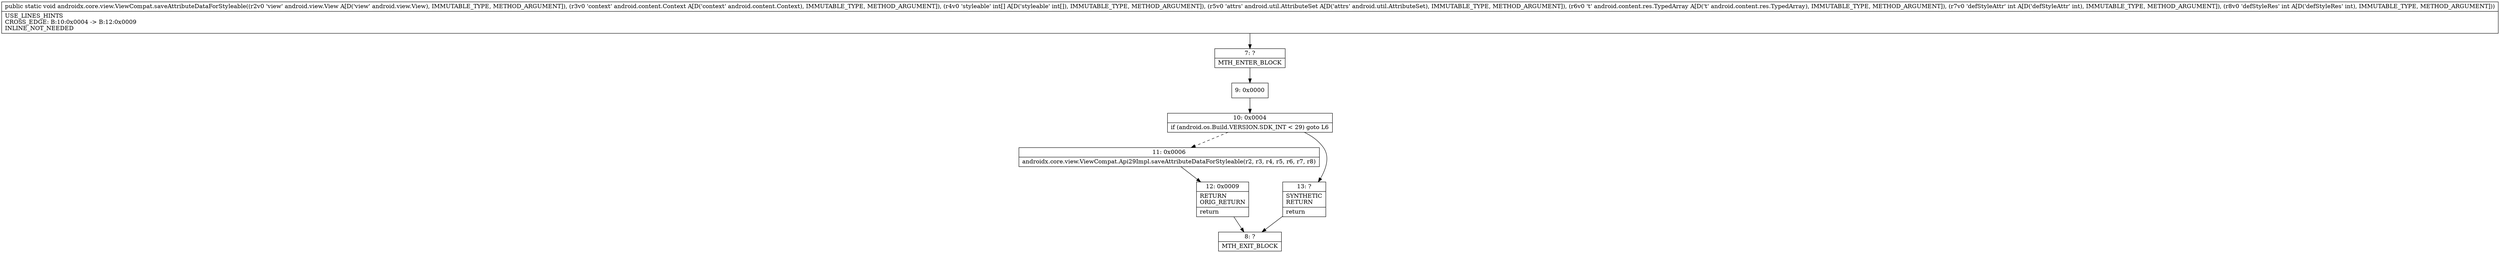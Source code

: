 digraph "CFG forandroidx.core.view.ViewCompat.saveAttributeDataForStyleable(Landroid\/view\/View;Landroid\/content\/Context;[ILandroid\/util\/AttributeSet;Landroid\/content\/res\/TypedArray;II)V" {
Node_7 [shape=record,label="{7\:\ ?|MTH_ENTER_BLOCK\l}"];
Node_9 [shape=record,label="{9\:\ 0x0000}"];
Node_10 [shape=record,label="{10\:\ 0x0004|if (android.os.Build.VERSION.SDK_INT \< 29) goto L6\l}"];
Node_11 [shape=record,label="{11\:\ 0x0006|androidx.core.view.ViewCompat.Api29Impl.saveAttributeDataForStyleable(r2, r3, r4, r5, r6, r7, r8)\l}"];
Node_12 [shape=record,label="{12\:\ 0x0009|RETURN\lORIG_RETURN\l|return\l}"];
Node_8 [shape=record,label="{8\:\ ?|MTH_EXIT_BLOCK\l}"];
Node_13 [shape=record,label="{13\:\ ?|SYNTHETIC\lRETURN\l|return\l}"];
MethodNode[shape=record,label="{public static void androidx.core.view.ViewCompat.saveAttributeDataForStyleable((r2v0 'view' android.view.View A[D('view' android.view.View), IMMUTABLE_TYPE, METHOD_ARGUMENT]), (r3v0 'context' android.content.Context A[D('context' android.content.Context), IMMUTABLE_TYPE, METHOD_ARGUMENT]), (r4v0 'styleable' int[] A[D('styleable' int[]), IMMUTABLE_TYPE, METHOD_ARGUMENT]), (r5v0 'attrs' android.util.AttributeSet A[D('attrs' android.util.AttributeSet), IMMUTABLE_TYPE, METHOD_ARGUMENT]), (r6v0 't' android.content.res.TypedArray A[D('t' android.content.res.TypedArray), IMMUTABLE_TYPE, METHOD_ARGUMENT]), (r7v0 'defStyleAttr' int A[D('defStyleAttr' int), IMMUTABLE_TYPE, METHOD_ARGUMENT]), (r8v0 'defStyleRes' int A[D('defStyleRes' int), IMMUTABLE_TYPE, METHOD_ARGUMENT]))  | USE_LINES_HINTS\lCROSS_EDGE: B:10:0x0004 \-\> B:12:0x0009\lINLINE_NOT_NEEDED\l}"];
MethodNode -> Node_7;Node_7 -> Node_9;
Node_9 -> Node_10;
Node_10 -> Node_11[style=dashed];
Node_10 -> Node_13;
Node_11 -> Node_12;
Node_12 -> Node_8;
Node_13 -> Node_8;
}

